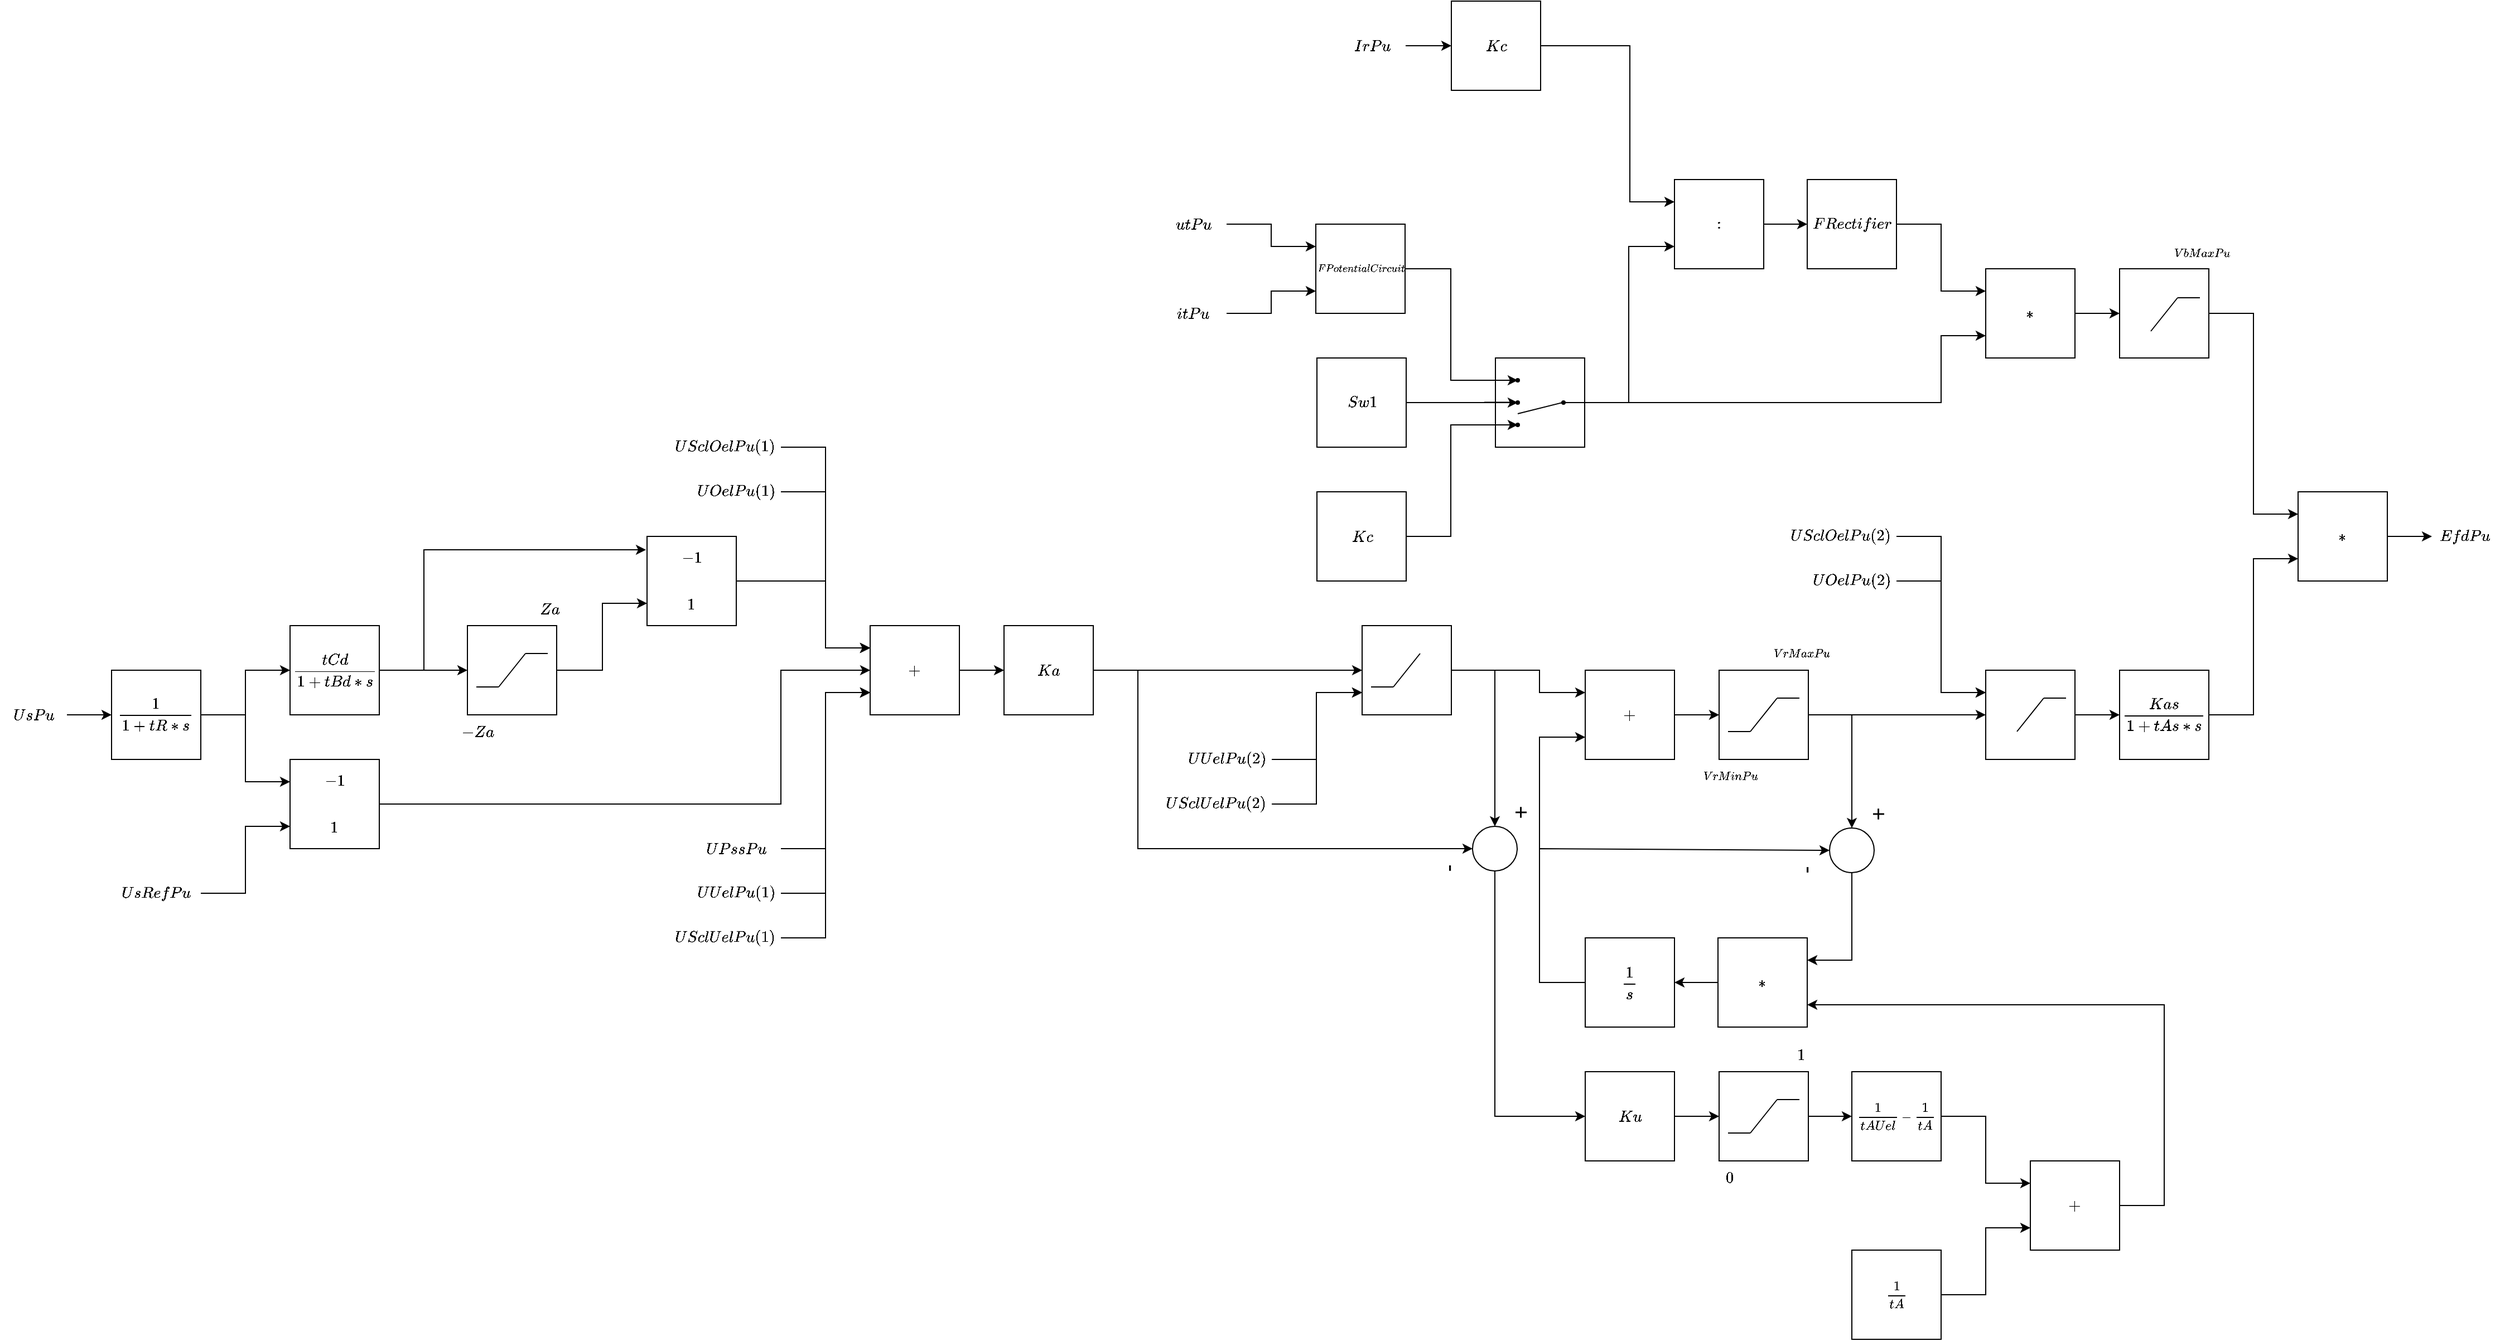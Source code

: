<mxfile version="24.1.0" type="device">
  <diagram name="Page-1" id="-cMVqA2Gkwa5aGeDibPs">
    <mxGraphModel dx="3385" dy="2900" grid="1" gridSize="10" guides="1" tooltips="1" connect="1" arrows="1" fold="1" page="0" pageScale="1" pageWidth="413" pageHeight="583" math="1" shadow="0">
      <root>
        <mxCell id="0" />
        <mxCell id="1" parent="0" />
        <mxCell id="eN8Zq5XajQ-hrPbZrUXH-4" value="" style="edgeStyle=orthogonalEdgeStyle;rounded=0;orthogonalLoop=1;jettySize=auto;html=1;exitX=1;exitY=0.5;exitDx=0;exitDy=0;" parent="1" source="CUOY6mxvv2q3fRChBVb3-7" target="eN8Zq5XajQ-hrPbZrUXH-3" edge="1">
          <mxGeometry relative="1" as="geometry">
            <mxPoint x="-240" y="80" as="sourcePoint" />
          </mxGeometry>
        </mxCell>
        <mxCell id="eN8Zq5XajQ-hrPbZrUXH-5" style="edgeStyle=orthogonalEdgeStyle;rounded=0;orthogonalLoop=1;jettySize=auto;html=1;entryX=0;entryY=0.75;entryDx=0;entryDy=0;exitX=1;exitY=0.5;exitDx=0;exitDy=0;" parent="1" source="CUOY6mxvv2q3fRChBVb3-8" target="GCO7xrDp6TmdYOZJOnFd-4" edge="1">
          <mxGeometry relative="1" as="geometry">
            <Array as="points">
              <mxPoint x="-80" y="240" />
              <mxPoint x="-80" y="180" />
            </Array>
            <mxPoint x="-120" y="240" as="sourcePoint" />
          </mxGeometry>
        </mxCell>
        <mxCell id="GCO7xrDp6TmdYOZJOnFd-4" value="&lt;table&gt;&lt;tbody&gt;&lt;tr&gt;&lt;td&gt;$$-1$$&lt;/td&gt;&lt;/tr&gt;&lt;tr&gt;&lt;td&gt;$$1$$&lt;/td&gt;&lt;/tr&gt;&lt;/tbody&gt;&lt;/table&gt;" style="whiteSpace=wrap;html=1;aspect=fixed;" parent="1" vertex="1">
          <mxGeometry x="-40" y="120" width="80" height="80" as="geometry" />
        </mxCell>
        <mxCell id="GCO7xrDp6TmdYOZJOnFd-127" style="edgeStyle=orthogonalEdgeStyle;rounded=0;orthogonalLoop=1;jettySize=auto;html=1;exitX=0.5;exitY=1;exitDx=0;exitDy=0;" parent="1" source="GCO7xrDp6TmdYOZJOnFd-99" edge="1">
          <mxGeometry relative="1" as="geometry">
            <mxPoint x="1640.2" y="110.2" as="targetPoint" />
          </mxGeometry>
        </mxCell>
        <mxCell id="GCO7xrDp6TmdYOZJOnFd-99" value="$$\frac{Kas}{1+tAs*s}$$" style="rounded=0;whiteSpace=wrap;html=1;" parent="1" vertex="1">
          <mxGeometry x="1600" y="40" width="80" height="80" as="geometry" />
        </mxCell>
        <mxCell id="GCO7xrDp6TmdYOZJOnFd-100" value="&lt;font style=&quot;font-size: 8px;&quot;&gt;$$FPotentialCircuit$$&lt;/font&gt;" style="rounded=0;whiteSpace=wrap;html=1;" parent="1" vertex="1">
          <mxGeometry x="879.5" y="-360" width="80" height="80" as="geometry" />
        </mxCell>
        <mxCell id="3EBgjCYxWxB_oOlTCClO-56" value="" style="edgeStyle=orthogonalEdgeStyle;rounded=0;orthogonalLoop=1;jettySize=auto;html=1;" parent="1" source="GCO7xrDp6TmdYOZJOnFd-120" target="3EBgjCYxWxB_oOlTCClO-20" edge="1">
          <mxGeometry relative="1" as="geometry" />
        </mxCell>
        <mxCell id="GCO7xrDp6TmdYOZJOnFd-120" value="&lt;table style=&quot;&quot;&gt;&lt;tbody&gt;&lt;tr&gt;&lt;td&gt;&lt;font style=&quot;font-size: 12px;&quot;&gt;$$+$$&lt;/font&gt;&lt;/td&gt;&lt;/tr&gt;&lt;/tbody&gt;&lt;/table&gt;" style="whiteSpace=wrap;html=1;aspect=fixed;" parent="1" vertex="1">
          <mxGeometry x="480" width="80" height="80" as="geometry" />
        </mxCell>
        <mxCell id="5HqrGk9MGbXyAHrSEdPO-71" value="" style="edgeStyle=orthogonalEdgeStyle;rounded=0;orthogonalLoop=1;jettySize=auto;html=1;" parent="1" source="pcb0Rrb9AqgbB0oOaPCg-9" target="5HqrGk9MGbXyAHrSEdPO-64" edge="1">
          <mxGeometry relative="1" as="geometry" />
        </mxCell>
        <mxCell id="pcb0Rrb9AqgbB0oOaPCg-9" value="$$*$$" style="rounded=0;whiteSpace=wrap;html=1;" parent="1" vertex="1">
          <mxGeometry x="1480" y="-320" width="80" height="80" as="geometry" />
        </mxCell>
        <mxCell id="pcb0Rrb9AqgbB0oOaPCg-12" value="$$Kc$$" style="rounded=0;whiteSpace=wrap;html=1;" parent="1" vertex="1">
          <mxGeometry x="1001" y="-560" width="80" height="80" as="geometry" />
        </mxCell>
        <mxCell id="eN8Zq5XajQ-hrPbZrUXH-3" value="$$\frac{1}{1+tR*s}$$" style="whiteSpace=wrap;html=1;aspect=fixed;" parent="1" vertex="1">
          <mxGeometry x="-200" y="40" width="80" height="80" as="geometry" />
        </mxCell>
        <mxCell id="t_mE9f2brvJdx7QCc9mF-1" value="" style="endArrow=classic;html=1;rounded=0;exitX=1;exitY=0.5;exitDx=0;exitDy=0;entryX=0;entryY=0.25;entryDx=0;entryDy=0;" parent="1" source="eN8Zq5XajQ-hrPbZrUXH-3" target="GCO7xrDp6TmdYOZJOnFd-4" edge="1">
          <mxGeometry width="50" height="50" relative="1" as="geometry">
            <mxPoint x="-90" y="80" as="sourcePoint" />
            <mxPoint x="-40" y="30" as="targetPoint" />
            <Array as="points">
              <mxPoint x="-80" y="80" />
              <mxPoint x="-80" y="140" />
            </Array>
          </mxGeometry>
        </mxCell>
        <mxCell id="5HqrGk9MGbXyAHrSEdPO-62" value="" style="edgeStyle=orthogonalEdgeStyle;rounded=0;orthogonalLoop=1;jettySize=auto;html=1;entryX=0;entryY=0.5;entryDx=0;entryDy=0;" parent="1" source="5HqrGk9MGbXyAHrSEdPO-60" target="CUOY6mxvv2q3fRChBVb3-1" edge="1">
          <mxGeometry relative="1" as="geometry">
            <mxPoint x="1880" y="-80" as="targetPoint" />
          </mxGeometry>
        </mxCell>
        <mxCell id="5HqrGk9MGbXyAHrSEdPO-60" value="$$*$$" style="rounded=0;whiteSpace=wrap;html=1;" parent="1" vertex="1">
          <mxGeometry x="1760" y="-120" width="80" height="80" as="geometry" />
        </mxCell>
        <mxCell id="5HqrGk9MGbXyAHrSEdPO-64" value="" style="whiteSpace=wrap;html=1;aspect=fixed;" parent="1" vertex="1">
          <mxGeometry x="1600" y="-320" width="80" height="80" as="geometry" />
        </mxCell>
        <mxCell id="5HqrGk9MGbXyAHrSEdPO-65" value="" style="endArrow=none;html=1;" parent="1" edge="1">
          <mxGeometry width="50" height="50" relative="1" as="geometry">
            <mxPoint x="1628" y="-264" as="sourcePoint" />
            <mxPoint x="1652" y="-294" as="targetPoint" />
          </mxGeometry>
        </mxCell>
        <mxCell id="5HqrGk9MGbXyAHrSEdPO-66" value="" style="endArrow=none;html=1;" parent="1" edge="1">
          <mxGeometry width="50" height="50" relative="1" as="geometry">
            <mxPoint x="1652" y="-294" as="sourcePoint" />
            <mxPoint x="1672" y="-294" as="targetPoint" />
          </mxGeometry>
        </mxCell>
        <mxCell id="5HqrGk9MGbXyAHrSEdPO-67" value="&lt;font style=&quot;font-size: 9px;&quot;&gt;$$VbMaxPu$$&lt;/font&gt;" style="text;html=1;strokeColor=none;fillColor=none;align=center;verticalAlign=middle;whiteSpace=wrap;rounded=0;fontSize=15;" parent="1" vertex="1">
          <mxGeometry x="1644" y="-349" width="60" height="30" as="geometry" />
        </mxCell>
        <mxCell id="yuVk0EhnXVRBRO2mFo1Z-3" value="" style="edgeStyle=orthogonalEdgeStyle;rounded=0;orthogonalLoop=1;jettySize=auto;html=1;" parent="1" source="yuVk0EhnXVRBRO2mFo1Z-1" target="yuVk0EhnXVRBRO2mFo1Z-2" edge="1">
          <mxGeometry relative="1" as="geometry" />
        </mxCell>
        <mxCell id="yuVk0EhnXVRBRO2mFo1Z-1" value="$$:$$" style="rounded=0;whiteSpace=wrap;html=1;" parent="1" vertex="1">
          <mxGeometry x="1201" y="-400" width="80" height="80" as="geometry" />
        </mxCell>
        <mxCell id="yuVk0EhnXVRBRO2mFo1Z-2" value="$$FRectifier$$" style="rounded=0;whiteSpace=wrap;html=1;" parent="1" vertex="1">
          <mxGeometry x="1320" y="-400" width="80" height="80" as="geometry" />
        </mxCell>
        <mxCell id="yuVk0EhnXVRBRO2mFo1Z-6" value="" style="endArrow=classic;html=1;rounded=0;exitX=1;exitY=0.5;exitDx=0;exitDy=0;entryX=0;entryY=0.25;entryDx=0;entryDy=0;" parent="1" source="pcb0Rrb9AqgbB0oOaPCg-12" target="yuVk0EhnXVRBRO2mFo1Z-1" edge="1">
          <mxGeometry width="50" height="50" relative="1" as="geometry">
            <mxPoint x="1120" y="-439" as="sourcePoint" />
            <mxPoint x="1191" y="-369" as="targetPoint" />
            <Array as="points">
              <mxPoint x="1161" y="-520" />
              <mxPoint x="1161" y="-380" />
            </Array>
          </mxGeometry>
        </mxCell>
        <mxCell id="yuVk0EhnXVRBRO2mFo1Z-27" value="" style="whiteSpace=wrap;html=1;aspect=fixed;" parent="1" vertex="1">
          <mxGeometry x="1040.5" y="-240" width="80" height="80" as="geometry" />
        </mxCell>
        <mxCell id="yuVk0EhnXVRBRO2mFo1Z-28" value="" style="endArrow=none;html=1;startArrow=none;" parent="1" source="yuVk0EhnXVRBRO2mFo1Z-36" edge="1">
          <mxGeometry width="50" height="50" relative="1" as="geometry">
            <mxPoint x="1100.5" y="-200" as="sourcePoint" />
            <mxPoint x="1120.5" y="-200" as="targetPoint" />
          </mxGeometry>
        </mxCell>
        <mxCell id="yuVk0EhnXVRBRO2mFo1Z-29" value="" style="endArrow=none;html=1;" parent="1" edge="1">
          <mxGeometry width="50" height="50" relative="1" as="geometry">
            <mxPoint x="1031.5" y="-220" as="sourcePoint" />
            <mxPoint x="1061.5" y="-220" as="targetPoint" />
          </mxGeometry>
        </mxCell>
        <mxCell id="yuVk0EhnXVRBRO2mFo1Z-30" value="" style="endArrow=none;html=1;" parent="1" edge="1">
          <mxGeometry width="50" height="50" relative="1" as="geometry">
            <mxPoint x="1030.5" y="-200.2" as="sourcePoint" />
            <mxPoint x="1060.5" y="-200.2" as="targetPoint" />
          </mxGeometry>
        </mxCell>
        <mxCell id="yuVk0EhnXVRBRO2mFo1Z-31" value="" style="endArrow=none;html=1;" parent="1" edge="1">
          <mxGeometry width="50" height="50" relative="1" as="geometry">
            <mxPoint x="1030.5" y="-180" as="sourcePoint" />
            <mxPoint x="1060.5" y="-180" as="targetPoint" />
          </mxGeometry>
        </mxCell>
        <mxCell id="yuVk0EhnXVRBRO2mFo1Z-32" value="" style="shape=waypoint;sketch=0;fillStyle=solid;size=4;pointerEvents=1;points=[];fillColor=none;resizable=0;rotatable=0;perimeter=centerPerimeter;snapToPoint=1;" parent="1" vertex="1">
          <mxGeometry x="1050.5" y="-230" width="20" height="20" as="geometry" />
        </mxCell>
        <mxCell id="yuVk0EhnXVRBRO2mFo1Z-33" value="" style="shape=waypoint;sketch=0;fillStyle=solid;size=4;pointerEvents=1;points=[];fillColor=none;resizable=0;rotatable=0;perimeter=centerPerimeter;snapToPoint=1;" parent="1" vertex="1">
          <mxGeometry x="1050.5" y="-210" width="20" height="20" as="geometry" />
        </mxCell>
        <mxCell id="yuVk0EhnXVRBRO2mFo1Z-34" value="" style="shape=waypoint;sketch=0;fillStyle=solid;size=4;pointerEvents=1;points=[];fillColor=none;resizable=0;rotatable=0;perimeter=centerPerimeter;snapToPoint=1;" parent="1" vertex="1">
          <mxGeometry x="1050.5" y="-190" width="20" height="20" as="geometry" />
        </mxCell>
        <mxCell id="yuVk0EhnXVRBRO2mFo1Z-35" value="" style="endArrow=none;html=1;" parent="1" target="yuVk0EhnXVRBRO2mFo1Z-36" edge="1">
          <mxGeometry width="50" height="50" relative="1" as="geometry">
            <mxPoint x="1100.5" y="-200" as="sourcePoint" />
            <mxPoint x="1120.5" y="-200" as="targetPoint" />
          </mxGeometry>
        </mxCell>
        <mxCell id="yuVk0EhnXVRBRO2mFo1Z-36" value="" style="shape=waypoint;sketch=0;fillStyle=solid;size=4;pointerEvents=1;points=[];fillColor=none;resizable=0;rotatable=0;perimeter=centerPerimeter;snapToPoint=1;" parent="1" vertex="1">
          <mxGeometry x="1091.5" y="-210" width="20" height="20" as="geometry" />
        </mxCell>
        <mxCell id="yuVk0EhnXVRBRO2mFo1Z-37" value="" style="endArrow=none;html=1;" parent="1" edge="1">
          <mxGeometry width="50" height="50" relative="1" as="geometry">
            <mxPoint x="1060.5" y="-190" as="sourcePoint" />
            <mxPoint x="1100.5" y="-200" as="targetPoint" />
          </mxGeometry>
        </mxCell>
        <mxCell id="yuVk0EhnXVRBRO2mFo1Z-38" value="" style="endArrow=classic;html=1;rounded=0;exitX=1;exitY=0.5;exitDx=0;exitDy=0;entryX=0;entryY=0.75;entryDx=0;entryDy=0;" parent="1" source="yuVk0EhnXVRBRO2mFo1Z-27" target="yuVk0EhnXVRBRO2mFo1Z-1" edge="1">
          <mxGeometry width="50" height="50" relative="1" as="geometry">
            <mxPoint x="1120" y="-480" as="sourcePoint" />
            <mxPoint x="1170" y="-530" as="targetPoint" />
            <Array as="points">
              <mxPoint x="1160" y="-200" />
              <mxPoint x="1160" y="-340" />
            </Array>
          </mxGeometry>
        </mxCell>
        <mxCell id="yuVk0EhnXVRBRO2mFo1Z-39" value="$$Kc$$" style="rounded=0;whiteSpace=wrap;html=1;" parent="1" vertex="1">
          <mxGeometry x="880.5" y="-120" width="80" height="80" as="geometry" />
        </mxCell>
        <mxCell id="yuVk0EhnXVRBRO2mFo1Z-40" value="$$Sw1$$" style="rounded=0;whiteSpace=wrap;html=1;" parent="1" vertex="1">
          <mxGeometry x="880.5" y="-240" width="80" height="80" as="geometry" />
        </mxCell>
        <mxCell id="yuVk0EhnXVRBRO2mFo1Z-42" value="" style="endArrow=classic;html=1;rounded=0;exitX=1;exitY=0.5;exitDx=0;exitDy=0;entryX=0;entryY=0.636;entryDx=0;entryDy=0;entryPerimeter=0;" parent="1" source="yuVk0EhnXVRBRO2mFo1Z-40" target="yuVk0EhnXVRBRO2mFo1Z-33" edge="1">
          <mxGeometry width="50" height="50" relative="1" as="geometry">
            <mxPoint x="650.5" y="-190" as="sourcePoint" />
            <mxPoint x="700.5" y="-240" as="targetPoint" />
          </mxGeometry>
        </mxCell>
        <mxCell id="yuVk0EhnXVRBRO2mFo1Z-43" value="" style="endArrow=classic;html=1;rounded=0;exitX=1;exitY=0.5;exitDx=0;exitDy=0;entryX=0.429;entryY=0.16;entryDx=0;entryDy=0;entryPerimeter=0;" parent="1" source="GCO7xrDp6TmdYOZJOnFd-100" target="yuVk0EhnXVRBRO2mFo1Z-32" edge="1">
          <mxGeometry width="50" height="50" relative="1" as="geometry">
            <mxPoint x="650.5" y="-190" as="sourcePoint" />
            <mxPoint x="700.5" y="-240" as="targetPoint" />
            <Array as="points">
              <mxPoint x="1000.5" y="-320" />
              <mxPoint x="1000.5" y="-220" />
            </Array>
          </mxGeometry>
        </mxCell>
        <mxCell id="yuVk0EhnXVRBRO2mFo1Z-44" value="" style="endArrow=classic;html=1;rounded=0;exitX=1;exitY=0.5;exitDx=0;exitDy=0;entryX=0.286;entryY=0.445;entryDx=0;entryDy=0;entryPerimeter=0;" parent="1" source="yuVk0EhnXVRBRO2mFo1Z-39" target="yuVk0EhnXVRBRO2mFo1Z-34" edge="1">
          <mxGeometry width="50" height="50" relative="1" as="geometry">
            <mxPoint x="650.5" y="-190" as="sourcePoint" />
            <mxPoint x="700.5" y="-240" as="targetPoint" />
            <Array as="points">
              <mxPoint x="1000.5" y="-80" />
              <mxPoint x="1000.5" y="-180" />
            </Array>
          </mxGeometry>
        </mxCell>
        <mxCell id="yuVk0EhnXVRBRO2mFo1Z-45" value="" style="endArrow=classic;html=1;rounded=0;exitX=1.14;exitY=0.54;exitDx=0;exitDy=0;exitPerimeter=0;entryX=0;entryY=0.75;entryDx=0;entryDy=0;" parent="1" source="yuVk0EhnXVRBRO2mFo1Z-36" target="pcb0Rrb9AqgbB0oOaPCg-9" edge="1">
          <mxGeometry width="50" height="50" relative="1" as="geometry">
            <mxPoint x="1120" y="-410" as="sourcePoint" />
            <mxPoint x="1400" y="-420" as="targetPoint" />
            <Array as="points">
              <mxPoint x="1440" y="-200" />
              <mxPoint x="1440" y="-260" />
            </Array>
          </mxGeometry>
        </mxCell>
        <mxCell id="yuVk0EhnXVRBRO2mFo1Z-50" value="" style="endArrow=classic;html=1;rounded=0;exitX=1;exitY=0.5;exitDx=0;exitDy=0;entryX=0;entryY=0.25;entryDx=0;entryDy=0;" parent="1" source="yuVk0EhnXVRBRO2mFo1Z-2" target="pcb0Rrb9AqgbB0oOaPCg-9" edge="1">
          <mxGeometry width="50" height="50" relative="1" as="geometry">
            <mxPoint x="920" y="-400" as="sourcePoint" />
            <mxPoint x="970" y="-450" as="targetPoint" />
            <Array as="points">
              <mxPoint x="1440" y="-360" />
              <mxPoint x="1440" y="-300" />
            </Array>
          </mxGeometry>
        </mxCell>
        <mxCell id="3EBgjCYxWxB_oOlTCClO-26" value="" style="edgeStyle=orthogonalEdgeStyle;rounded=0;orthogonalLoop=1;jettySize=auto;html=1;" parent="1" source="oskVtwDD_y4ela2OhN_4-36" target="oskVtwDD_y4ela2OhN_4-43" edge="1">
          <mxGeometry relative="1" as="geometry" />
        </mxCell>
        <mxCell id="oskVtwDD_y4ela2OhN_4-36" value="$$+$$" style="whiteSpace=wrap;html=1;aspect=fixed;" parent="1" vertex="1">
          <mxGeometry x="1121" y="40" width="80" height="80" as="geometry" />
        </mxCell>
        <mxCell id="oskVtwDD_y4ela2OhN_4-43" value="" style="whiteSpace=wrap;html=1;aspect=fixed;" parent="1" vertex="1">
          <mxGeometry x="1241" y="40" width="80" height="80" as="geometry" />
        </mxCell>
        <mxCell id="oskVtwDD_y4ela2OhN_4-44" value="" style="endArrow=none;html=1;" parent="1" edge="1">
          <mxGeometry width="50" height="50" relative="1" as="geometry">
            <mxPoint x="1269" y="95" as="sourcePoint" />
            <mxPoint x="1293" y="65" as="targetPoint" />
          </mxGeometry>
        </mxCell>
        <mxCell id="oskVtwDD_y4ela2OhN_4-45" value="" style="endArrow=none;html=1;" parent="1" edge="1">
          <mxGeometry width="50" height="50" relative="1" as="geometry">
            <mxPoint x="1293" y="65" as="sourcePoint" />
            <mxPoint x="1313" y="65" as="targetPoint" />
          </mxGeometry>
        </mxCell>
        <mxCell id="oskVtwDD_y4ela2OhN_4-46" value="&lt;font style=&quot;font-size: 9px;&quot;&gt;$$VrMaxPu$$&lt;/font&gt;" style="text;html=1;strokeColor=none;fillColor=none;align=center;verticalAlign=middle;whiteSpace=wrap;rounded=0;fontSize=15;" parent="1" vertex="1">
          <mxGeometry x="1285" y="10" width="60" height="30" as="geometry" />
        </mxCell>
        <mxCell id="oskVtwDD_y4ela2OhN_4-47" value="" style="endArrow=none;html=1;" parent="1" edge="1">
          <mxGeometry width="50" height="50" relative="1" as="geometry">
            <mxPoint x="1269" y="95" as="sourcePoint" />
            <mxPoint x="1249" y="95" as="targetPoint" />
          </mxGeometry>
        </mxCell>
        <mxCell id="oskVtwDD_y4ela2OhN_4-48" value="&lt;font style=&quot;font-size: 9px;&quot;&gt;$$VrMinPu$$&lt;/font&gt;" style="text;html=1;strokeColor=none;fillColor=none;align=center;verticalAlign=middle;whiteSpace=wrap;rounded=0;fontSize=15;" parent="1" vertex="1">
          <mxGeometry x="1221" y="120" width="60" height="30" as="geometry" />
        </mxCell>
        <mxCell id="oskVtwDD_y4ela2OhN_4-52" value="" style="endArrow=classic;html=1;rounded=0;exitX=1;exitY=0.5;exitDx=0;exitDy=0;entryX=0;entryY=0.75;entryDx=0;entryDy=0;" parent="1" source="GCO7xrDp6TmdYOZJOnFd-99" target="5HqrGk9MGbXyAHrSEdPO-60" edge="1">
          <mxGeometry width="50" height="50" relative="1" as="geometry">
            <mxPoint x="1540" y="30" as="sourcePoint" />
            <mxPoint x="1590" y="-20" as="targetPoint" />
            <Array as="points">
              <mxPoint x="1720" y="80" />
              <mxPoint x="1720" y="-60" />
            </Array>
          </mxGeometry>
        </mxCell>
        <mxCell id="oskVtwDD_y4ela2OhN_4-56" value="" style="endArrow=classic;html=1;rounded=0;exitX=1;exitY=0.5;exitDx=0;exitDy=0;entryX=0;entryY=0.25;entryDx=0;entryDy=0;" parent="1" source="5HqrGk9MGbXyAHrSEdPO-64" target="5HqrGk9MGbXyAHrSEdPO-60" edge="1">
          <mxGeometry width="50" height="50" relative="1" as="geometry">
            <mxPoint x="1620" y="-420" as="sourcePoint" />
            <mxPoint x="1670" y="-470" as="targetPoint" />
            <Array as="points">
              <mxPoint x="1720" y="-280" />
              <mxPoint x="1720" y="-100" />
            </Array>
          </mxGeometry>
        </mxCell>
        <mxCell id="oskVtwDD_y4ela2OhN_4-59" value="" style="endArrow=classic;html=1;rounded=0;entryX=0;entryY=0.25;entryDx=0;entryDy=0;exitX=1;exitY=0.5;exitDx=0;exitDy=0;" parent="1" source="CUOY6mxvv2q3fRChBVb3-5" target="GCO7xrDp6TmdYOZJOnFd-100" edge="1">
          <mxGeometry width="50" height="50" relative="1" as="geometry">
            <mxPoint x="799.5" y="-400" as="sourcePoint" />
            <mxPoint x="629.5" y="-320" as="targetPoint" />
            <Array as="points">
              <mxPoint x="839.5" y="-360" />
              <mxPoint x="839.5" y="-340" />
            </Array>
          </mxGeometry>
        </mxCell>
        <mxCell id="oskVtwDD_y4ela2OhN_4-60" value="" style="endArrow=classic;html=1;rounded=0;entryX=0;entryY=0.75;entryDx=0;entryDy=0;exitX=1;exitY=0.5;exitDx=0;exitDy=0;" parent="1" source="CUOY6mxvv2q3fRChBVb3-6" target="GCO7xrDp6TmdYOZJOnFd-100" edge="1">
          <mxGeometry width="50" height="50" relative="1" as="geometry">
            <mxPoint x="799.5" y="-280" as="sourcePoint" />
            <mxPoint x="59.5" y="-260" as="targetPoint" />
            <Array as="points">
              <mxPoint x="839.5" y="-280" />
              <mxPoint x="839.5" y="-300" />
            </Array>
          </mxGeometry>
        </mxCell>
        <mxCell id="3EBgjCYxWxB_oOlTCClO-2" value="" style="ellipse;whiteSpace=wrap;html=1;aspect=fixed;" parent="1" vertex="1">
          <mxGeometry x="1340" y="181.5" width="40" height="40" as="geometry" />
        </mxCell>
        <mxCell id="3EBgjCYxWxB_oOlTCClO-3" value="+" style="text;html=1;strokeColor=none;fillColor=none;align=center;verticalAlign=middle;whiteSpace=wrap;rounded=0;fontSize=20;rotation=90;" parent="1" vertex="1">
          <mxGeometry x="1355" y="153.5" width="60" height="31" as="geometry" />
        </mxCell>
        <mxCell id="3EBgjCYxWxB_oOlTCClO-4" value="-" style="text;html=1;strokeColor=none;fillColor=none;align=center;verticalAlign=middle;whiteSpace=wrap;rounded=0;fontSize=20;rotation=90;" parent="1" vertex="1">
          <mxGeometry x="1293" y="204" width="60" height="30" as="geometry" />
        </mxCell>
        <mxCell id="3EBgjCYxWxB_oOlTCClO-5" value="" style="endArrow=classic;html=1;rounded=0;exitX=1;exitY=0.5;exitDx=0;exitDy=0;entryX=0.5;entryY=0;entryDx=0;entryDy=0;" parent="1" source="oskVtwDD_y4ela2OhN_4-43" target="3EBgjCYxWxB_oOlTCClO-2" edge="1">
          <mxGeometry width="50" height="50" relative="1" as="geometry">
            <mxPoint x="980" y="10" as="sourcePoint" />
            <mxPoint x="1030" y="-40" as="targetPoint" />
            <Array as="points">
              <mxPoint x="1360" y="80" />
            </Array>
          </mxGeometry>
        </mxCell>
        <mxCell id="3EBgjCYxWxB_oOlTCClO-9" value="" style="edgeStyle=orthogonalEdgeStyle;rounded=0;orthogonalLoop=1;jettySize=auto;html=1;" parent="1" source="3EBgjCYxWxB_oOlTCClO-6" target="3EBgjCYxWxB_oOlTCClO-8" edge="1">
          <mxGeometry relative="1" as="geometry" />
        </mxCell>
        <mxCell id="3EBgjCYxWxB_oOlTCClO-6" value="$$*$$" style="rounded=0;whiteSpace=wrap;html=1;" parent="1" vertex="1">
          <mxGeometry x="1240" y="280" width="80" height="80" as="geometry" />
        </mxCell>
        <mxCell id="3EBgjCYxWxB_oOlTCClO-7" value="" style="endArrow=classic;html=1;rounded=0;exitX=0.5;exitY=1;exitDx=0;exitDy=0;entryX=1;entryY=0.25;entryDx=0;entryDy=0;" parent="1" source="3EBgjCYxWxB_oOlTCClO-2" target="3EBgjCYxWxB_oOlTCClO-6" edge="1">
          <mxGeometry width="50" height="50" relative="1" as="geometry">
            <mxPoint x="1620" y="10" as="sourcePoint" />
            <mxPoint x="1670" y="-40" as="targetPoint" />
            <Array as="points">
              <mxPoint x="1360" y="300" />
            </Array>
          </mxGeometry>
        </mxCell>
        <mxCell id="3EBgjCYxWxB_oOlTCClO-8" value="$$\frac{1}{s}$$" style="rounded=0;whiteSpace=wrap;html=1;" parent="1" vertex="1">
          <mxGeometry x="1121" y="280" width="80" height="80" as="geometry" />
        </mxCell>
        <mxCell id="3EBgjCYxWxB_oOlTCClO-10" value="" style="endArrow=classic;html=1;rounded=0;exitX=0;exitY=0.5;exitDx=0;exitDy=0;entryX=0;entryY=0.75;entryDx=0;entryDy=0;" parent="1" source="3EBgjCYxWxB_oOlTCClO-8" target="oskVtwDD_y4ela2OhN_4-36" edge="1">
          <mxGeometry width="50" height="50" relative="1" as="geometry">
            <mxPoint x="670" y="20" as="sourcePoint" />
            <mxPoint x="720" y="-30" as="targetPoint" />
            <Array as="points">
              <mxPoint x="1080" y="320" />
              <mxPoint x="1080" y="100" />
            </Array>
          </mxGeometry>
        </mxCell>
        <mxCell id="3EBgjCYxWxB_oOlTCClO-12" value="" style="endArrow=classic;html=1;rounded=0;entryX=0;entryY=0.25;entryDx=0;entryDy=0;exitX=1;exitY=0.5;exitDx=0;exitDy=0;" parent="1" source="CUOY6mxvv2q3fRChBVb3-23" target="oskVtwDD_y4ela2OhN_4-36" edge="1">
          <mxGeometry width="50" height="50" relative="1" as="geometry">
            <mxPoint x="1010" y="30" as="sourcePoint" />
            <mxPoint x="1080" y="-30" as="targetPoint" />
            <Array as="points">
              <mxPoint x="1080" y="40" />
              <mxPoint x="1080" y="60" />
            </Array>
          </mxGeometry>
        </mxCell>
        <mxCell id="3EBgjCYxWxB_oOlTCClO-16" value="" style="ellipse;whiteSpace=wrap;html=1;aspect=fixed;" parent="1" vertex="1">
          <mxGeometry x="1020" y="180" width="40" height="40" as="geometry" />
        </mxCell>
        <mxCell id="3EBgjCYxWxB_oOlTCClO-17" value="+" style="text;html=1;strokeColor=none;fillColor=none;align=center;verticalAlign=middle;whiteSpace=wrap;rounded=0;fontSize=20;rotation=90;" parent="1" vertex="1">
          <mxGeometry x="1035" y="152" width="60" height="31" as="geometry" />
        </mxCell>
        <mxCell id="3EBgjCYxWxB_oOlTCClO-18" value="-" style="text;html=1;strokeColor=none;fillColor=none;align=center;verticalAlign=middle;whiteSpace=wrap;rounded=0;fontSize=20;rotation=90;" parent="1" vertex="1">
          <mxGeometry x="973" y="202.5" width="60" height="30" as="geometry" />
        </mxCell>
        <mxCell id="3EBgjCYxWxB_oOlTCClO-19" value="" style="endArrow=classic;html=1;rounded=0;entryX=0.5;entryY=0;entryDx=0;entryDy=0;exitX=1;exitY=0.5;exitDx=0;exitDy=0;" parent="1" source="CUOY6mxvv2q3fRChBVb3-23" target="3EBgjCYxWxB_oOlTCClO-16" edge="1">
          <mxGeometry width="50" height="50" relative="1" as="geometry">
            <mxPoint x="1010" y="50" as="sourcePoint" />
            <mxPoint x="1080" y="140" as="targetPoint" />
            <Array as="points">
              <mxPoint x="1040" y="40" />
            </Array>
          </mxGeometry>
        </mxCell>
        <mxCell id="3EBgjCYxWxB_oOlTCClO-20" value="&lt;table style=&quot;&quot;&gt;&lt;tbody&gt;&lt;tr&gt;&lt;td&gt;&lt;font style=&quot;font-size: 12px;&quot;&gt;$$Ka$$&lt;/font&gt;&lt;/td&gt;&lt;/tr&gt;&lt;/tbody&gt;&lt;/table&gt;" style="whiteSpace=wrap;html=1;aspect=fixed;" parent="1" vertex="1">
          <mxGeometry x="600" width="80" height="80" as="geometry" />
        </mxCell>
        <mxCell id="3EBgjCYxWxB_oOlTCClO-21" value="" style="endArrow=classic;html=1;rounded=0;exitX=1;exitY=0.5;exitDx=0;exitDy=0;entryX=0;entryY=0.5;entryDx=0;entryDy=0;" parent="1" source="3EBgjCYxWxB_oOlTCClO-20" target="3EBgjCYxWxB_oOlTCClO-16" edge="1">
          <mxGeometry width="50" height="50" relative="1" as="geometry">
            <mxPoint x="860" y="139" as="sourcePoint" />
            <mxPoint x="910" y="89" as="targetPoint" />
            <Array as="points">
              <mxPoint x="720" y="40" />
              <mxPoint x="720" y="200" />
            </Array>
          </mxGeometry>
        </mxCell>
        <mxCell id="3EBgjCYxWxB_oOlTCClO-22" value="" style="endArrow=classic;html=1;rounded=0;exitX=1;exitY=0.5;exitDx=0;exitDy=0;entryX=0;entryY=0.5;entryDx=0;entryDy=0;" parent="1" source="3EBgjCYxWxB_oOlTCClO-20" target="CUOY6mxvv2q3fRChBVb3-23" edge="1">
          <mxGeometry width="50" height="50" relative="1" as="geometry">
            <mxPoint x="860" y="30" as="sourcePoint" />
            <mxPoint x="920" y="30" as="targetPoint" />
          </mxGeometry>
        </mxCell>
        <mxCell id="3EBgjCYxWxB_oOlTCClO-23" value="" style="endArrow=classic;html=1;rounded=0;exitX=1;exitY=0.5;exitDx=0;exitDy=0;entryX=0;entryY=0.5;entryDx=0;entryDy=0;" parent="1" source="oskVtwDD_y4ela2OhN_4-43" edge="1">
          <mxGeometry width="50" height="50" relative="1" as="geometry">
            <mxPoint x="1350" y="-40" as="sourcePoint" />
            <mxPoint x="1480" y="80" as="targetPoint" />
          </mxGeometry>
        </mxCell>
        <mxCell id="3EBgjCYxWxB_oOlTCClO-25" value="&lt;table&gt;&lt;tbody&gt;&lt;tr&gt;&lt;td&gt;$$-1$$&lt;/td&gt;&lt;/tr&gt;&lt;tr&gt;&lt;td&gt;$$1$$&lt;/td&gt;&lt;/tr&gt;&lt;/tbody&gt;&lt;/table&gt;" style="whiteSpace=wrap;html=1;aspect=fixed;" parent="1" vertex="1">
          <mxGeometry x="280" y="-80" width="80" height="80" as="geometry" />
        </mxCell>
        <mxCell id="3EBgjCYxWxB_oOlTCClO-27" value="" style="endArrow=classic;html=1;rounded=0;exitX=0;exitY=0.5;exitDx=0;exitDy=0;entryX=0;entryY=0.5;entryDx=0;entryDy=0;" parent="1" source="3EBgjCYxWxB_oOlTCClO-8" target="3EBgjCYxWxB_oOlTCClO-2" edge="1">
          <mxGeometry width="50" height="50" relative="1" as="geometry">
            <mxPoint x="990" y="160" as="sourcePoint" />
            <mxPoint x="1290" y="180" as="targetPoint" />
            <Array as="points">
              <mxPoint x="1080" y="320" />
              <mxPoint x="1080" y="200" />
            </Array>
          </mxGeometry>
        </mxCell>
        <mxCell id="3EBgjCYxWxB_oOlTCClO-37" value="" style="edgeStyle=orthogonalEdgeStyle;rounded=0;orthogonalLoop=1;jettySize=auto;html=1;" parent="1" source="3EBgjCYxWxB_oOlTCClO-28" target="3EBgjCYxWxB_oOlTCClO-31" edge="1">
          <mxGeometry relative="1" as="geometry" />
        </mxCell>
        <mxCell id="3EBgjCYxWxB_oOlTCClO-28" value="&lt;table style=&quot;&quot;&gt;&lt;tbody&gt;&lt;tr&gt;&lt;td&gt;&lt;font style=&quot;font-size: 12px;&quot;&gt;$$Ku$$&lt;/font&gt;&lt;/td&gt;&lt;/tr&gt;&lt;/tbody&gt;&lt;/table&gt;" style="whiteSpace=wrap;html=1;aspect=fixed;" parent="1" vertex="1">
          <mxGeometry x="1121" y="400" width="80" height="80" as="geometry" />
        </mxCell>
        <mxCell id="3EBgjCYxWxB_oOlTCClO-29" value="" style="endArrow=classic;html=1;rounded=0;exitX=0.5;exitY=1;exitDx=0;exitDy=0;entryX=0;entryY=0.5;entryDx=0;entryDy=0;" parent="1" source="3EBgjCYxWxB_oOlTCClO-16" target="3EBgjCYxWxB_oOlTCClO-28" edge="1">
          <mxGeometry width="50" height="50" relative="1" as="geometry">
            <mxPoint x="1180" y="330" as="sourcePoint" />
            <mxPoint x="1230" y="280" as="targetPoint" />
            <Array as="points">
              <mxPoint x="1040" y="440" />
            </Array>
          </mxGeometry>
        </mxCell>
        <mxCell id="3EBgjCYxWxB_oOlTCClO-44" value="" style="edgeStyle=orthogonalEdgeStyle;rounded=0;orthogonalLoop=1;jettySize=auto;html=1;" parent="1" source="3EBgjCYxWxB_oOlTCClO-31" target="3EBgjCYxWxB_oOlTCClO-39" edge="1">
          <mxGeometry relative="1" as="geometry" />
        </mxCell>
        <mxCell id="3EBgjCYxWxB_oOlTCClO-31" value="" style="whiteSpace=wrap;html=1;aspect=fixed;" parent="1" vertex="1">
          <mxGeometry x="1241" y="400" width="80" height="80" as="geometry" />
        </mxCell>
        <mxCell id="3EBgjCYxWxB_oOlTCClO-32" value="" style="endArrow=none;html=1;" parent="1" edge="1">
          <mxGeometry width="50" height="50" relative="1" as="geometry">
            <mxPoint x="1269" y="455" as="sourcePoint" />
            <mxPoint x="1293" y="425" as="targetPoint" />
          </mxGeometry>
        </mxCell>
        <mxCell id="3EBgjCYxWxB_oOlTCClO-33" value="" style="endArrow=none;html=1;" parent="1" edge="1">
          <mxGeometry width="50" height="50" relative="1" as="geometry">
            <mxPoint x="1293" y="425" as="sourcePoint" />
            <mxPoint x="1313" y="425" as="targetPoint" />
          </mxGeometry>
        </mxCell>
        <mxCell id="3EBgjCYxWxB_oOlTCClO-34" value="&lt;font style=&quot;font-size: 12px;&quot;&gt;$$1$$&lt;/font&gt;" style="text;html=1;strokeColor=none;fillColor=none;align=center;verticalAlign=middle;whiteSpace=wrap;rounded=0;fontSize=15;" parent="1" vertex="1">
          <mxGeometry x="1285" y="370" width="60" height="30" as="geometry" />
        </mxCell>
        <mxCell id="3EBgjCYxWxB_oOlTCClO-35" value="" style="endArrow=none;html=1;" parent="1" edge="1">
          <mxGeometry width="50" height="50" relative="1" as="geometry">
            <mxPoint x="1269" y="455" as="sourcePoint" />
            <mxPoint x="1249" y="455" as="targetPoint" />
          </mxGeometry>
        </mxCell>
        <mxCell id="3EBgjCYxWxB_oOlTCClO-36" value="&lt;font style=&quot;font-size: 12px;&quot;&gt;$$0$$&lt;/font&gt;" style="text;html=1;strokeColor=none;fillColor=none;align=center;verticalAlign=middle;whiteSpace=wrap;rounded=0;fontSize=15;" parent="1" vertex="1">
          <mxGeometry x="1221" y="480" width="60" height="30" as="geometry" />
        </mxCell>
        <mxCell id="3EBgjCYxWxB_oOlTCClO-38" value="&lt;table style=&quot;&quot;&gt;&lt;tbody&gt;&lt;tr&gt;&lt;td&gt;&lt;font style=&quot;font-size: 12px;&quot;&gt;$$+$$&lt;/font&gt;&lt;/td&gt;&lt;/tr&gt;&lt;/tbody&gt;&lt;/table&gt;" style="whiteSpace=wrap;html=1;aspect=fixed;" parent="1" vertex="1">
          <mxGeometry x="1520" y="480" width="80" height="80" as="geometry" />
        </mxCell>
        <mxCell id="3EBgjCYxWxB_oOlTCClO-39" value="&lt;font style=&quot;font-size: 10px;&quot;&gt;$$\frac{1}{tAUel}-\frac{1}{tA}$$&lt;/font&gt;" style="whiteSpace=wrap;html=1;aspect=fixed;" parent="1" vertex="1">
          <mxGeometry x="1360" y="400" width="80" height="80" as="geometry" />
        </mxCell>
        <mxCell id="3EBgjCYxWxB_oOlTCClO-40" value="&lt;font style=&quot;font-size: 10px;&quot;&gt;$$\frac{1}{tA}$$&lt;/font&gt;" style="whiteSpace=wrap;html=1;aspect=fixed;" parent="1" vertex="1">
          <mxGeometry x="1360" y="560" width="80" height="80" as="geometry" />
        </mxCell>
        <mxCell id="3EBgjCYxWxB_oOlTCClO-41" value="" style="endArrow=classic;html=1;rounded=0;exitX=1;exitY=0.5;exitDx=0;exitDy=0;entryX=1;entryY=0.75;entryDx=0;entryDy=0;" parent="1" source="3EBgjCYxWxB_oOlTCClO-38" target="3EBgjCYxWxB_oOlTCClO-6" edge="1">
          <mxGeometry width="50" height="50" relative="1" as="geometry">
            <mxPoint x="1630" y="520" as="sourcePoint" />
            <mxPoint x="1680" y="470" as="targetPoint" />
            <Array as="points">
              <mxPoint x="1640" y="520" />
              <mxPoint x="1640" y="340" />
            </Array>
          </mxGeometry>
        </mxCell>
        <mxCell id="3EBgjCYxWxB_oOlTCClO-42" value="" style="endArrow=classic;html=1;rounded=0;exitX=1;exitY=0.5;exitDx=0;exitDy=0;entryX=0;entryY=0.25;entryDx=0;entryDy=0;" parent="1" source="3EBgjCYxWxB_oOlTCClO-39" target="3EBgjCYxWxB_oOlTCClO-38" edge="1">
          <mxGeometry width="50" height="50" relative="1" as="geometry">
            <mxPoint x="1370" y="440" as="sourcePoint" />
            <mxPoint x="1420" y="390" as="targetPoint" />
            <Array as="points">
              <mxPoint x="1480" y="440" />
              <mxPoint x="1480" y="500" />
            </Array>
          </mxGeometry>
        </mxCell>
        <mxCell id="3EBgjCYxWxB_oOlTCClO-43" value="" style="endArrow=classic;html=1;rounded=0;exitX=1;exitY=0.5;exitDx=0;exitDy=0;entryX=0;entryY=0.75;entryDx=0;entryDy=0;" parent="1" source="3EBgjCYxWxB_oOlTCClO-40" target="3EBgjCYxWxB_oOlTCClO-38" edge="1">
          <mxGeometry width="50" height="50" relative="1" as="geometry">
            <mxPoint x="1450" y="600" as="sourcePoint" />
            <mxPoint x="1500" y="550" as="targetPoint" />
            <Array as="points">
              <mxPoint x="1480" y="600" />
              <mxPoint x="1480" y="540" />
            </Array>
          </mxGeometry>
        </mxCell>
        <mxCell id="3EBgjCYxWxB_oOlTCClO-45" value="$$\frac{tCd}{1+tBd*s}$$" style="whiteSpace=wrap;html=1;aspect=fixed;" parent="1" vertex="1">
          <mxGeometry x="-40" width="80" height="80" as="geometry" />
        </mxCell>
        <mxCell id="3EBgjCYxWxB_oOlTCClO-46" value="" style="whiteSpace=wrap;html=1;aspect=fixed;" parent="1" vertex="1">
          <mxGeometry x="119" width="80" height="80" as="geometry" />
        </mxCell>
        <mxCell id="3EBgjCYxWxB_oOlTCClO-47" value="" style="endArrow=none;html=1;" parent="1" edge="1">
          <mxGeometry width="50" height="50" relative="1" as="geometry">
            <mxPoint x="147" y="55" as="sourcePoint" />
            <mxPoint x="171" y="25" as="targetPoint" />
          </mxGeometry>
        </mxCell>
        <mxCell id="3EBgjCYxWxB_oOlTCClO-48" value="" style="endArrow=none;html=1;" parent="1" edge="1">
          <mxGeometry width="50" height="50" relative="1" as="geometry">
            <mxPoint x="171" y="25" as="sourcePoint" />
            <mxPoint x="191" y="25" as="targetPoint" />
          </mxGeometry>
        </mxCell>
        <mxCell id="3EBgjCYxWxB_oOlTCClO-49" value="&lt;font style=&quot;font-size: 12px;&quot;&gt;$$Za$$&lt;/font&gt;" style="text;html=1;strokeColor=none;fillColor=none;align=center;verticalAlign=middle;whiteSpace=wrap;rounded=0;fontSize=15;" parent="1" vertex="1">
          <mxGeometry x="163" y="-30" width="60" height="30" as="geometry" />
        </mxCell>
        <mxCell id="3EBgjCYxWxB_oOlTCClO-50" value="" style="endArrow=none;html=1;" parent="1" edge="1">
          <mxGeometry width="50" height="50" relative="1" as="geometry">
            <mxPoint x="147" y="55" as="sourcePoint" />
            <mxPoint x="127" y="55" as="targetPoint" />
          </mxGeometry>
        </mxCell>
        <mxCell id="3EBgjCYxWxB_oOlTCClO-51" value="&lt;font style=&quot;font-size: 12px;&quot;&gt;$$-Za$$&lt;/font&gt;" style="text;html=1;strokeColor=none;fillColor=none;align=center;verticalAlign=middle;whiteSpace=wrap;rounded=0;fontSize=15;" parent="1" vertex="1">
          <mxGeometry x="99" y="80" width="60" height="30" as="geometry" />
        </mxCell>
        <mxCell id="3EBgjCYxWxB_oOlTCClO-52" value="" style="endArrow=classic;html=1;rounded=0;exitX=1;exitY=0.5;exitDx=0;exitDy=0;entryX=0;entryY=0.5;entryDx=0;entryDy=0;" parent="1" source="eN8Zq5XajQ-hrPbZrUXH-3" target="3EBgjCYxWxB_oOlTCClO-45" edge="1">
          <mxGeometry width="50" height="50" relative="1" as="geometry">
            <mxPoint x="-100" y="10" as="sourcePoint" />
            <mxPoint x="-50" y="-40" as="targetPoint" />
            <Array as="points">
              <mxPoint x="-80" y="80" />
              <mxPoint x="-80" y="40" />
            </Array>
          </mxGeometry>
        </mxCell>
        <mxCell id="3EBgjCYxWxB_oOlTCClO-53" value="" style="endArrow=classic;html=1;rounded=0;exitX=1;exitY=0.5;exitDx=0;exitDy=0;entryX=0;entryY=0.5;entryDx=0;entryDy=0;" parent="1" source="3EBgjCYxWxB_oOlTCClO-45" target="3EBgjCYxWxB_oOlTCClO-46" edge="1">
          <mxGeometry width="50" height="50" relative="1" as="geometry">
            <mxPoint x="50" y="30" as="sourcePoint" />
            <mxPoint x="100" y="-20" as="targetPoint" />
          </mxGeometry>
        </mxCell>
        <mxCell id="3EBgjCYxWxB_oOlTCClO-54" value="" style="endArrow=classic;html=1;rounded=0;exitX=1;exitY=0.5;exitDx=0;exitDy=0;entryX=-0.012;entryY=0.15;entryDx=0;entryDy=0;entryPerimeter=0;" parent="1" source="3EBgjCYxWxB_oOlTCClO-45" target="3EBgjCYxWxB_oOlTCClO-25" edge="1">
          <mxGeometry width="50" height="50" relative="1" as="geometry">
            <mxPoint x="49" y="30" as="sourcePoint" />
            <mxPoint x="99" y="-20" as="targetPoint" />
            <Array as="points">
              <mxPoint x="80" y="40" />
              <mxPoint x="80" y="-68" />
            </Array>
          </mxGeometry>
        </mxCell>
        <mxCell id="3EBgjCYxWxB_oOlTCClO-55" value="" style="endArrow=classic;html=1;rounded=0;exitX=1;exitY=0.5;exitDx=0;exitDy=0;entryX=0;entryY=0.75;entryDx=0;entryDy=0;" parent="1" source="3EBgjCYxWxB_oOlTCClO-46" target="3EBgjCYxWxB_oOlTCClO-25" edge="1">
          <mxGeometry width="50" height="50" relative="1" as="geometry">
            <mxPoint x="210" y="40" as="sourcePoint" />
            <mxPoint x="260" y="-10" as="targetPoint" />
            <Array as="points">
              <mxPoint x="240" y="40" />
              <mxPoint x="240" y="-20" />
            </Array>
          </mxGeometry>
        </mxCell>
        <mxCell id="3EBgjCYxWxB_oOlTCClO-57" value="" style="endArrow=classic;html=1;rounded=0;exitX=1;exitY=0.5;exitDx=0;exitDy=0;entryX=0;entryY=0.5;entryDx=0;entryDy=0;" parent="1" source="GCO7xrDp6TmdYOZJOnFd-4" target="GCO7xrDp6TmdYOZJOnFd-120" edge="1">
          <mxGeometry width="50" height="50" relative="1" as="geometry">
            <mxPoint x="120" y="60" as="sourcePoint" />
            <mxPoint x="170" y="10" as="targetPoint" />
            <Array as="points">
              <mxPoint x="400" y="160" />
              <mxPoint x="400" y="40" />
            </Array>
          </mxGeometry>
        </mxCell>
        <mxCell id="3EBgjCYxWxB_oOlTCClO-58" value="" style="endArrow=classic;html=1;rounded=0;exitX=1;exitY=0.5;exitDx=0;exitDy=0;entryX=0;entryY=0.25;entryDx=0;entryDy=0;" parent="1" source="3EBgjCYxWxB_oOlTCClO-25" target="GCO7xrDp6TmdYOZJOnFd-120" edge="1">
          <mxGeometry width="50" height="50" relative="1" as="geometry">
            <mxPoint x="120" y="60" as="sourcePoint" />
            <mxPoint x="170" y="10" as="targetPoint" />
            <Array as="points">
              <mxPoint x="440" y="-40" />
              <mxPoint x="440" y="20" />
            </Array>
          </mxGeometry>
        </mxCell>
        <mxCell id="3EBgjCYxWxB_oOlTCClO-59" value="" style="endArrow=classic;html=1;rounded=0;exitX=1;exitY=0.5;exitDx=0;exitDy=0;entryX=0;entryY=0.75;entryDx=0;entryDy=0;" parent="1" source="CUOY6mxvv2q3fRChBVb3-2" target="GCO7xrDp6TmdYOZJOnFd-120" edge="1">
          <mxGeometry width="50" height="50" relative="1" as="geometry">
            <mxPoint x="-240" y="600" as="sourcePoint" />
            <mxPoint x="-100" y="200" as="targetPoint" />
            <Array as="points">
              <mxPoint x="440" y="200" />
              <mxPoint x="440" y="60" />
            </Array>
          </mxGeometry>
        </mxCell>
        <mxCell id="CUOY6mxvv2q3fRChBVb3-1" value="$$EfdPu$$" style="text;strokeColor=none;align=center;fillColor=none;html=1;verticalAlign=middle;whiteSpace=wrap;rounded=0;" vertex="1" parent="1">
          <mxGeometry x="1880" y="-95" width="60" height="30" as="geometry" />
        </mxCell>
        <mxCell id="CUOY6mxvv2q3fRChBVb3-2" value="$$UPssPu$$" style="text;strokeColor=none;align=center;fillColor=none;html=1;verticalAlign=middle;whiteSpace=wrap;rounded=0;" vertex="1" parent="1">
          <mxGeometry x="320" y="185" width="80" height="30" as="geometry" />
        </mxCell>
        <mxCell id="CUOY6mxvv2q3fRChBVb3-3" value="$$IrPu$$" style="text;strokeColor=none;align=center;fillColor=none;html=1;verticalAlign=middle;whiteSpace=wrap;rounded=0;" vertex="1" parent="1">
          <mxGeometry x="900" y="-535" width="60" height="30" as="geometry" />
        </mxCell>
        <mxCell id="CUOY6mxvv2q3fRChBVb3-4" value="" style="endArrow=classic;html=1;rounded=0;exitX=1;exitY=0.5;exitDx=0;exitDy=0;entryX=0;entryY=0.5;entryDx=0;entryDy=0;" edge="1" parent="1" source="CUOY6mxvv2q3fRChBVb3-3" target="pcb0Rrb9AqgbB0oOaPCg-12">
          <mxGeometry width="50" height="50" relative="1" as="geometry">
            <mxPoint x="870" y="-240" as="sourcePoint" />
            <mxPoint x="920" y="-290" as="targetPoint" />
          </mxGeometry>
        </mxCell>
        <mxCell id="CUOY6mxvv2q3fRChBVb3-5" value="$$utPu$$" style="text;strokeColor=none;align=center;fillColor=none;html=1;verticalAlign=middle;whiteSpace=wrap;rounded=0;" vertex="1" parent="1">
          <mxGeometry x="739.5" y="-375" width="60" height="30" as="geometry" />
        </mxCell>
        <mxCell id="CUOY6mxvv2q3fRChBVb3-6" value="$$itPu$$" style="text;strokeColor=none;align=center;fillColor=none;html=1;verticalAlign=middle;whiteSpace=wrap;rounded=0;" vertex="1" parent="1">
          <mxGeometry x="739.5" y="-295" width="60" height="30" as="geometry" />
        </mxCell>
        <mxCell id="CUOY6mxvv2q3fRChBVb3-7" value="$$UsPu$$" style="text;strokeColor=none;align=center;fillColor=none;html=1;verticalAlign=middle;whiteSpace=wrap;rounded=0;" vertex="1" parent="1">
          <mxGeometry x="-300" y="65" width="60" height="30" as="geometry" />
        </mxCell>
        <mxCell id="CUOY6mxvv2q3fRChBVb3-8" value="$$UsRefPu$$" style="text;strokeColor=none;align=center;fillColor=none;html=1;verticalAlign=middle;whiteSpace=wrap;rounded=0;" vertex="1" parent="1">
          <mxGeometry x="-200" y="225" width="80" height="30" as="geometry" />
        </mxCell>
        <mxCell id="CUOY6mxvv2q3fRChBVb3-9" value="$$UOelPu(1)$$" style="text;strokeColor=none;align=center;fillColor=none;html=1;verticalAlign=middle;whiteSpace=wrap;rounded=0;" vertex="1" parent="1">
          <mxGeometry x="320" y="-135" width="80" height="30" as="geometry" />
        </mxCell>
        <mxCell id="CUOY6mxvv2q3fRChBVb3-10" value="$$USclOelPu(1)$$" style="text;strokeColor=none;align=center;fillColor=none;html=1;verticalAlign=middle;whiteSpace=wrap;rounded=0;" vertex="1" parent="1">
          <mxGeometry x="300" y="-175" width="100" height="30" as="geometry" />
        </mxCell>
        <mxCell id="CUOY6mxvv2q3fRChBVb3-11" value="$$UUelPu(1)$$" style="text;strokeColor=none;align=center;fillColor=none;html=1;verticalAlign=middle;whiteSpace=wrap;rounded=0;" vertex="1" parent="1">
          <mxGeometry x="320" y="225" width="80" height="30" as="geometry" />
        </mxCell>
        <mxCell id="CUOY6mxvv2q3fRChBVb3-12" value="$$USclUelPu(1)$$" style="text;strokeColor=none;align=center;fillColor=none;html=1;verticalAlign=middle;whiteSpace=wrap;rounded=0;" vertex="1" parent="1">
          <mxGeometry x="300" y="265" width="100" height="30" as="geometry" />
        </mxCell>
        <mxCell id="CUOY6mxvv2q3fRChBVb3-13" value="" style="endArrow=classic;html=1;rounded=0;exitX=1;exitY=0.5;exitDx=0;exitDy=0;entryX=0;entryY=0.75;entryDx=0;entryDy=0;" edge="1" parent="1" source="CUOY6mxvv2q3fRChBVb3-11" target="GCO7xrDp6TmdYOZJOnFd-120">
          <mxGeometry width="50" height="50" relative="1" as="geometry">
            <mxPoint x="200" y="130" as="sourcePoint" />
            <mxPoint x="250" y="80" as="targetPoint" />
            <Array as="points">
              <mxPoint x="440" y="240" />
              <mxPoint x="440" y="60" />
            </Array>
          </mxGeometry>
        </mxCell>
        <mxCell id="CUOY6mxvv2q3fRChBVb3-14" value="" style="endArrow=classic;html=1;rounded=0;exitX=1;exitY=0.5;exitDx=0;exitDy=0;entryX=0;entryY=0.75;entryDx=0;entryDy=0;" edge="1" parent="1" source="CUOY6mxvv2q3fRChBVb3-12" target="GCO7xrDp6TmdYOZJOnFd-120">
          <mxGeometry width="50" height="50" relative="1" as="geometry">
            <mxPoint x="200" y="130" as="sourcePoint" />
            <mxPoint x="250" y="80" as="targetPoint" />
            <Array as="points">
              <mxPoint x="440" y="280" />
              <mxPoint x="440" y="60" />
            </Array>
          </mxGeometry>
        </mxCell>
        <mxCell id="CUOY6mxvv2q3fRChBVb3-15" value="" style="endArrow=classic;html=1;rounded=0;exitX=1;exitY=0.5;exitDx=0;exitDy=0;entryX=0;entryY=0.25;entryDx=0;entryDy=0;" edge="1" parent="1" source="CUOY6mxvv2q3fRChBVb3-9" target="GCO7xrDp6TmdYOZJOnFd-120">
          <mxGeometry width="50" height="50" relative="1" as="geometry">
            <mxPoint x="200" y="130" as="sourcePoint" />
            <mxPoint x="250" y="80" as="targetPoint" />
            <Array as="points">
              <mxPoint x="440" y="-120" />
              <mxPoint x="440" y="20" />
            </Array>
          </mxGeometry>
        </mxCell>
        <mxCell id="CUOY6mxvv2q3fRChBVb3-16" value="" style="endArrow=classic;html=1;rounded=0;exitX=1;exitY=0.5;exitDx=0;exitDy=0;entryX=0;entryY=0.25;entryDx=0;entryDy=0;" edge="1" parent="1" source="CUOY6mxvv2q3fRChBVb3-10" target="GCO7xrDp6TmdYOZJOnFd-120">
          <mxGeometry width="50" height="50" relative="1" as="geometry">
            <mxPoint x="200" y="130" as="sourcePoint" />
            <mxPoint x="250" y="80" as="targetPoint" />
            <Array as="points">
              <mxPoint x="440" y="-160" />
              <mxPoint x="440" y="20" />
            </Array>
          </mxGeometry>
        </mxCell>
        <mxCell id="CUOY6mxvv2q3fRChBVb3-17" value="$$UUelPu(2)$$" style="text;strokeColor=none;align=center;fillColor=none;html=1;verticalAlign=middle;whiteSpace=wrap;rounded=0;" vertex="1" parent="1">
          <mxGeometry x="760" y="105" width="80" height="30" as="geometry" />
        </mxCell>
        <mxCell id="CUOY6mxvv2q3fRChBVb3-18" value="$$USclUelPu(2)$$" style="text;strokeColor=none;align=center;fillColor=none;html=1;verticalAlign=middle;whiteSpace=wrap;rounded=0;" vertex="1" parent="1">
          <mxGeometry x="740" y="145" width="100" height="30" as="geometry" />
        </mxCell>
        <mxCell id="CUOY6mxvv2q3fRChBVb3-19" value="" style="endArrow=classic;html=1;rounded=0;exitX=1;exitY=0.5;exitDx=0;exitDy=0;entryX=0;entryY=0.75;entryDx=0;entryDy=0;" edge="1" parent="1" source="CUOY6mxvv2q3fRChBVb3-17" target="CUOY6mxvv2q3fRChBVb3-23">
          <mxGeometry width="50" height="50" relative="1" as="geometry">
            <mxPoint x="830" y="30" as="sourcePoint" />
            <mxPoint x="910" y="50" as="targetPoint" />
            <Array as="points">
              <mxPoint x="880" y="120" />
              <mxPoint x="880" y="60" />
            </Array>
          </mxGeometry>
        </mxCell>
        <mxCell id="CUOY6mxvv2q3fRChBVb3-20" value="" style="endArrow=classic;html=1;rounded=0;exitX=1;exitY=0.5;exitDx=0;exitDy=0;entryX=0;entryY=0.75;entryDx=0;entryDy=0;" edge="1" parent="1" source="CUOY6mxvv2q3fRChBVb3-18" target="CUOY6mxvv2q3fRChBVb3-23">
          <mxGeometry width="50" height="50" relative="1" as="geometry">
            <mxPoint x="830" y="30" as="sourcePoint" />
            <mxPoint x="910" y="70" as="targetPoint" />
            <Array as="points">
              <mxPoint x="880" y="160" />
              <mxPoint x="880" y="60" />
            </Array>
          </mxGeometry>
        </mxCell>
        <mxCell id="CUOY6mxvv2q3fRChBVb3-23" value="" style="whiteSpace=wrap;html=1;aspect=fixed;" vertex="1" parent="1">
          <mxGeometry x="921" width="80" height="80" as="geometry" />
        </mxCell>
        <mxCell id="CUOY6mxvv2q3fRChBVb3-24" value="" style="endArrow=none;html=1;" edge="1" parent="1">
          <mxGeometry width="50" height="50" relative="1" as="geometry">
            <mxPoint x="949" y="55" as="sourcePoint" />
            <mxPoint x="973" y="25" as="targetPoint" />
          </mxGeometry>
        </mxCell>
        <mxCell id="CUOY6mxvv2q3fRChBVb3-26" value="" style="endArrow=none;html=1;" edge="1" parent="1">
          <mxGeometry width="50" height="50" relative="1" as="geometry">
            <mxPoint x="949" y="55" as="sourcePoint" />
            <mxPoint x="929" y="55" as="targetPoint" />
          </mxGeometry>
        </mxCell>
        <mxCell id="CUOY6mxvv2q3fRChBVb3-27" value="" style="whiteSpace=wrap;html=1;aspect=fixed;" vertex="1" parent="1">
          <mxGeometry x="1480" y="40" width="80" height="80" as="geometry" />
        </mxCell>
        <mxCell id="CUOY6mxvv2q3fRChBVb3-28" value="" style="endArrow=none;html=1;" edge="1" parent="1">
          <mxGeometry width="50" height="50" relative="1" as="geometry">
            <mxPoint x="1508" y="95" as="sourcePoint" />
            <mxPoint x="1532" y="65" as="targetPoint" />
          </mxGeometry>
        </mxCell>
        <mxCell id="CUOY6mxvv2q3fRChBVb3-29" value="" style="endArrow=none;html=1;" edge="1" parent="1">
          <mxGeometry width="50" height="50" relative="1" as="geometry">
            <mxPoint x="1532" y="65" as="sourcePoint" />
            <mxPoint x="1552" y="65" as="targetPoint" />
          </mxGeometry>
        </mxCell>
        <mxCell id="CUOY6mxvv2q3fRChBVb3-31" value="" style="endArrow=classic;html=1;rounded=0;exitX=1;exitY=0.5;exitDx=0;exitDy=0;entryX=0;entryY=0.5;entryDx=0;entryDy=0;" edge="1" parent="1" source="CUOY6mxvv2q3fRChBVb3-27" target="GCO7xrDp6TmdYOZJOnFd-99">
          <mxGeometry width="50" height="50" relative="1" as="geometry">
            <mxPoint x="1580" y="110" as="sourcePoint" />
            <mxPoint x="1630" y="60" as="targetPoint" />
          </mxGeometry>
        </mxCell>
        <mxCell id="CUOY6mxvv2q3fRChBVb3-32" value="$$UOelPu(2)$$" style="text;strokeColor=none;align=center;fillColor=none;html=1;verticalAlign=middle;whiteSpace=wrap;rounded=0;" vertex="1" parent="1">
          <mxGeometry x="1320" y="-55" width="80" height="30" as="geometry" />
        </mxCell>
        <mxCell id="CUOY6mxvv2q3fRChBVb3-33" value="$$USclOelPu(2)$$" style="text;strokeColor=none;align=center;fillColor=none;html=1;verticalAlign=middle;whiteSpace=wrap;rounded=0;" vertex="1" parent="1">
          <mxGeometry x="1300" y="-95" width="100" height="30" as="geometry" />
        </mxCell>
        <mxCell id="CUOY6mxvv2q3fRChBVb3-34" value="" style="endArrow=classic;html=1;rounded=0;exitX=1;exitY=0.5;exitDx=0;exitDy=0;entryX=0;entryY=0.25;entryDx=0;entryDy=0;" edge="1" parent="1" source="CUOY6mxvv2q3fRChBVb3-32" target="CUOY6mxvv2q3fRChBVb3-27">
          <mxGeometry width="50" height="50" relative="1" as="geometry">
            <mxPoint x="1430" y="110" as="sourcePoint" />
            <mxPoint x="1480" y="60" as="targetPoint" />
            <Array as="points">
              <mxPoint x="1440" y="-40" />
              <mxPoint x="1440" y="60" />
            </Array>
          </mxGeometry>
        </mxCell>
        <mxCell id="CUOY6mxvv2q3fRChBVb3-35" value="" style="endArrow=classic;html=1;rounded=0;exitX=1;exitY=0.5;exitDx=0;exitDy=0;entryX=0;entryY=0.25;entryDx=0;entryDy=0;" edge="1" parent="1" source="CUOY6mxvv2q3fRChBVb3-33" target="CUOY6mxvv2q3fRChBVb3-27">
          <mxGeometry width="50" height="50" relative="1" as="geometry">
            <mxPoint x="1430" y="110" as="sourcePoint" />
            <mxPoint x="1480" y="60" as="targetPoint" />
            <Array as="points">
              <mxPoint x="1440" y="-80" />
              <mxPoint x="1440" y="60" />
            </Array>
          </mxGeometry>
        </mxCell>
      </root>
    </mxGraphModel>
  </diagram>
</mxfile>

